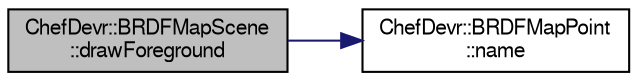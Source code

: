 digraph "ChefDevr::BRDFMapScene::drawForeground"
{
 // LATEX_PDF_SIZE
  edge [fontname="FreeSans",fontsize="10",labelfontname="FreeSans",labelfontsize="10"];
  node [fontname="FreeSans",fontsize="10",shape=record];
  rankdir="LR";
  Node8 [label="ChefDevr::BRDFMapScene\l::drawForeground",height=0.2,width=0.4,color="black", fillcolor="grey75", style="filled", fontcolor="black",tooltip="Overriding the drawForeground function to define how to draw the foreground on the scene."];
  Node8 -> Node9 [color="midnightblue",fontsize="10",style="solid",fontname="FreeSans"];
  Node9 [label="ChefDevr::BRDFMapPoint\l::name",height=0.2,width=0.4,color="black", fillcolor="white", style="filled",URL="$class_chef_devr_1_1_b_r_d_f_map_point.html#abfae4cfdd5152df62f1249f2ab8be4c1",tooltip=" "];
}
